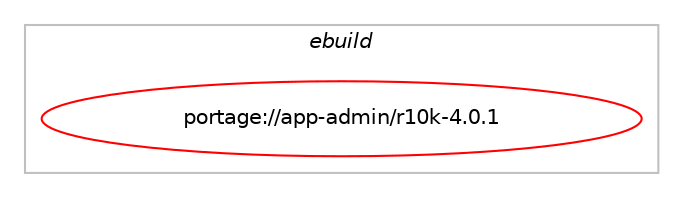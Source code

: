 digraph prolog {

# *************
# Graph options
# *************

newrank=true;
concentrate=true;
compound=true;
graph [rankdir=LR,fontname=Helvetica,fontsize=10,ranksep=1.5];#, ranksep=2.5, nodesep=0.2];
edge  [arrowhead=vee];
node  [fontname=Helvetica,fontsize=10];

# **********
# The ebuild
# **********

subgraph cluster_leftcol {
color=gray;
label=<<i>ebuild</i>>;
id [label="portage://app-admin/r10k-4.0.1", color=red, width=4, href="../app-admin/r10k-4.0.1.svg"];
}

# ****************
# The dependencies
# ****************

subgraph cluster_midcol {
color=gray;
label=<<i>dependencies</i>>;
subgraph cluster_compile {
fillcolor="#eeeeee";
style=filled;
label=<<i>compile</i>>;
# *** BEGIN UNKNOWN DEPENDENCY TYPE (TODO) ***
# id -> equal(use_conditional_group(positive,ruby_targets_ruby31,portage://app-admin/r10k-4.0.1,[package_dependency(portage://app-admin/r10k-4.0.1,install,no,dev-lang,ruby,none,[,,],[slot(3.1)],[])]))
# *** END UNKNOWN DEPENDENCY TYPE (TODO) ***

# *** BEGIN UNKNOWN DEPENDENCY TYPE (TODO) ***
# id -> equal(use_conditional_group(positive,ruby_targets_ruby31,portage://app-admin/r10k-4.0.1,[package_dependency(portage://app-admin/r10k-4.0.1,install,no,virtual,rubygems,none,[,,],[],[use(enable(ruby_targets_ruby31),negative)])]))
# *** END UNKNOWN DEPENDENCY TYPE (TODO) ***

# *** BEGIN UNKNOWN DEPENDENCY TYPE (TODO) ***
# id -> equal(use_conditional_group(positive,ruby_targets_ruby32,portage://app-admin/r10k-4.0.1,[package_dependency(portage://app-admin/r10k-4.0.1,install,no,dev-lang,ruby,none,[,,],[slot(3.2)],[])]))
# *** END UNKNOWN DEPENDENCY TYPE (TODO) ***

# *** BEGIN UNKNOWN DEPENDENCY TYPE (TODO) ***
# id -> equal(use_conditional_group(positive,ruby_targets_ruby32,portage://app-admin/r10k-4.0.1,[package_dependency(portage://app-admin/r10k-4.0.1,install,no,virtual,rubygems,none,[,,],[],[use(enable(ruby_targets_ruby32),negative)])]))
# *** END UNKNOWN DEPENDENCY TYPE (TODO) ***

}
subgraph cluster_compileandrun {
fillcolor="#eeeeee";
style=filled;
label=<<i>compile and run</i>>;
}
subgraph cluster_run {
fillcolor="#eeeeee";
style=filled;
label=<<i>run</i>>;
# *** BEGIN UNKNOWN DEPENDENCY TYPE (TODO) ***
# id -> equal(use_conditional_group(positive,git,portage://app-admin/r10k-4.0.1,[package_dependency(portage://app-admin/r10k-4.0.1,run,no,dev-vcs,git,greaterequal,[1.6.6,,,1.6.6],[],[])]))
# *** END UNKNOWN DEPENDENCY TYPE (TODO) ***

# *** BEGIN UNKNOWN DEPENDENCY TYPE (TODO) ***
# id -> equal(use_conditional_group(positive,ruby_targets_ruby31,portage://app-admin/r10k-4.0.1,[package_dependency(portage://app-admin/r10k-4.0.1,run,no,dev-lang,ruby,none,[,,],[slot(3.1)],[])]))
# *** END UNKNOWN DEPENDENCY TYPE (TODO) ***

# *** BEGIN UNKNOWN DEPENDENCY TYPE (TODO) ***
# id -> equal(use_conditional_group(positive,ruby_targets_ruby31,portage://app-admin/r10k-4.0.1,[package_dependency(portage://app-admin/r10k-4.0.1,run,no,dev-ruby,colored2,tilde,[3.1.2,,,3.1.2],[],[use(enable(ruby_targets_ruby31),negative)]),package_dependency(portage://app-admin/r10k-4.0.1,run,no,dev-ruby,cri,greaterequal,[2.15.10,,,2.15.10],[slot(0)],[use(enable(ruby_targets_ruby31),negative)]),package_dependency(portage://app-admin/r10k-4.0.1,run,no,dev-ruby,gettext-setup,none,[,,],[slot(1)],[use(enable(ruby_targets_ruby31),negative)]),package_dependency(portage://app-admin/r10k-4.0.1,run,no,dev-ruby,jwt,greaterequal,[2.2.3,,,2.2.3],[slot(2)],[use(enable(ruby_targets_ruby31),negative)]),package_dependency(portage://app-admin/r10k-4.0.1,run,no,dev-ruby,jwt,smaller,[2.8.0,,,2.8.0],[slot(2)],[use(enable(ruby_targets_ruby31),negative)]),package_dependency(portage://app-admin/r10k-4.0.1,run,no,dev-ruby,ruby-gettext,greaterequal,[3.0.2,,,3.0.2],[slot(0)],[use(enable(ruby_targets_ruby31),negative)]),package_dependency(portage://app-admin/r10k-4.0.1,run,no,dev-ruby,log4r,tilde,[1.1.10,,,1.1.10],[],[use(enable(ruby_targets_ruby31),negative)]),package_dependency(portage://app-admin/r10k-4.0.1,run,no,dev-ruby,minitar,greaterequal,[0.9,,,0.9],[slot(0)],[use(enable(ruby_targets_ruby31),negative)]),package_dependency(portage://app-admin/r10k-4.0.1,run,no,dev-ruby,multi_json,greaterequal,[1.10,,,1.10],[slot(0)],[use(enable(ruby_targets_ruby31),negative)]),package_dependency(portage://app-admin/r10k-4.0.1,run,no,dev-ruby,puppet_forge,none,[,,],[slot(5)],[use(enable(ruby_targets_ruby31),negative)])]))
# *** END UNKNOWN DEPENDENCY TYPE (TODO) ***

# *** BEGIN UNKNOWN DEPENDENCY TYPE (TODO) ***
# id -> equal(use_conditional_group(positive,ruby_targets_ruby31,portage://app-admin/r10k-4.0.1,[package_dependency(portage://app-admin/r10k-4.0.1,run,no,virtual,rubygems,none,[,,],[],[use(enable(ruby_targets_ruby31),negative)])]))
# *** END UNKNOWN DEPENDENCY TYPE (TODO) ***

# *** BEGIN UNKNOWN DEPENDENCY TYPE (TODO) ***
# id -> equal(use_conditional_group(positive,ruby_targets_ruby32,portage://app-admin/r10k-4.0.1,[package_dependency(portage://app-admin/r10k-4.0.1,run,no,dev-lang,ruby,none,[,,],[slot(3.2)],[])]))
# *** END UNKNOWN DEPENDENCY TYPE (TODO) ***

# *** BEGIN UNKNOWN DEPENDENCY TYPE (TODO) ***
# id -> equal(use_conditional_group(positive,ruby_targets_ruby32,portage://app-admin/r10k-4.0.1,[package_dependency(portage://app-admin/r10k-4.0.1,run,no,dev-ruby,colored2,tilde,[3.1.2,,,3.1.2],[],[use(enable(ruby_targets_ruby32),negative)]),package_dependency(portage://app-admin/r10k-4.0.1,run,no,dev-ruby,cri,greaterequal,[2.15.10,,,2.15.10],[slot(0)],[use(enable(ruby_targets_ruby32),negative)]),package_dependency(portage://app-admin/r10k-4.0.1,run,no,dev-ruby,gettext-setup,none,[,,],[slot(1)],[use(enable(ruby_targets_ruby32),negative)]),package_dependency(portage://app-admin/r10k-4.0.1,run,no,dev-ruby,jwt,greaterequal,[2.2.3,,,2.2.3],[slot(2)],[use(enable(ruby_targets_ruby32),negative)]),package_dependency(portage://app-admin/r10k-4.0.1,run,no,dev-ruby,jwt,smaller,[2.8.0,,,2.8.0],[slot(2)],[use(enable(ruby_targets_ruby32),negative)]),package_dependency(portage://app-admin/r10k-4.0.1,run,no,dev-ruby,ruby-gettext,greaterequal,[3.0.2,,,3.0.2],[slot(0)],[use(enable(ruby_targets_ruby32),negative)]),package_dependency(portage://app-admin/r10k-4.0.1,run,no,dev-ruby,log4r,tilde,[1.1.10,,,1.1.10],[],[use(enable(ruby_targets_ruby32),negative)]),package_dependency(portage://app-admin/r10k-4.0.1,run,no,dev-ruby,minitar,greaterequal,[0.9,,,0.9],[slot(0)],[use(enable(ruby_targets_ruby32),negative)]),package_dependency(portage://app-admin/r10k-4.0.1,run,no,dev-ruby,multi_json,greaterequal,[1.10,,,1.10],[slot(0)],[use(enable(ruby_targets_ruby32),negative)]),package_dependency(portage://app-admin/r10k-4.0.1,run,no,dev-ruby,puppet_forge,none,[,,],[slot(5)],[use(enable(ruby_targets_ruby32),negative)])]))
# *** END UNKNOWN DEPENDENCY TYPE (TODO) ***

# *** BEGIN UNKNOWN DEPENDENCY TYPE (TODO) ***
# id -> equal(use_conditional_group(positive,ruby_targets_ruby32,portage://app-admin/r10k-4.0.1,[package_dependency(portage://app-admin/r10k-4.0.1,run,no,virtual,rubygems,none,[,,],[],[use(enable(ruby_targets_ruby32),negative)])]))
# *** END UNKNOWN DEPENDENCY TYPE (TODO) ***

}
}

# **************
# The candidates
# **************

subgraph cluster_choices {
rank=same;
color=gray;
label=<<i>candidates</i>>;

}

}
